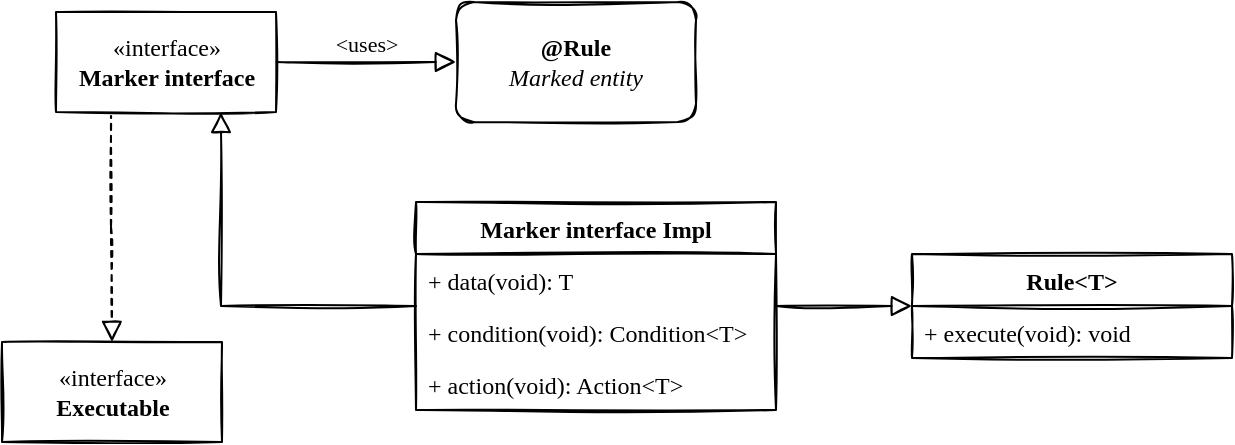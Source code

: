 <mxfile version="15.2.7" type="device"><diagram id="C5RBs43oDa-KdzZeNtuy" name="Page-1"><mxGraphModel dx="1220" dy="1183" grid="1" gridSize="10" guides="1" tooltips="1" connect="1" arrows="1" fold="1" page="1" pageScale="1" pageWidth="827" pageHeight="1169" math="0" shadow="0"><root><mxCell id="WIyWlLk6GJQsqaUBKTNV-0"/><mxCell id="WIyWlLk6GJQsqaUBKTNV-1" parent="WIyWlLk6GJQsqaUBKTNV-0"/><mxCell id="VbCvCDLeib02IfolnLH1-24" value="&lt;b&gt;@Rule&lt;/b&gt;&lt;br&gt;&lt;i&gt;Marked entity&lt;/i&gt;" style="rounded=1;whiteSpace=wrap;html=1;shadow=0;fontFamily=Comic Sans MS;sketch=1;" vertex="1" parent="WIyWlLk6GJQsqaUBKTNV-1"><mxGeometry x="330" y="60" width="120" height="60" as="geometry"/></mxCell><mxCell id="VbCvCDLeib02IfolnLH1-29" value="&amp;lt;uses&amp;gt;" style="edgeStyle=orthogonalEdgeStyle;rounded=0;sketch=1;orthogonalLoop=1;jettySize=auto;html=1;exitX=1;exitY=0.5;exitDx=0;exitDy=0;entryX=0;entryY=0.5;entryDx=0;entryDy=0;shadow=0;fontFamily=Comic Sans MS;endArrow=block;endFill=0;endSize=8;verticalAlign=bottom;align=center;" edge="1" parent="WIyWlLk6GJQsqaUBKTNV-1" source="VbCvCDLeib02IfolnLH1-26" target="VbCvCDLeib02IfolnLH1-24"><mxGeometry relative="1" as="geometry"/></mxCell><mxCell id="VbCvCDLeib02IfolnLH1-35" style="edgeStyle=orthogonalEdgeStyle;rounded=0;sketch=1;orthogonalLoop=1;jettySize=auto;html=1;exitX=0.25;exitY=1;exitDx=0;exitDy=0;shadow=0;fontFamily=Comic Sans MS;endArrow=block;endFill=0;endSize=8;align=left;verticalAlign=bottom;dashed=1;" edge="1" parent="WIyWlLk6GJQsqaUBKTNV-1" source="VbCvCDLeib02IfolnLH1-26" target="VbCvCDLeib02IfolnLH1-27"><mxGeometry relative="1" as="geometry"/></mxCell><mxCell id="VbCvCDLeib02IfolnLH1-26" value="«interface»&lt;br&gt;&lt;b&gt;Marker interface&lt;/b&gt;" style="html=1;shadow=0;fontFamily=Comic Sans MS;sketch=1;" vertex="1" parent="WIyWlLk6GJQsqaUBKTNV-1"><mxGeometry x="130" y="65" width="110" height="50" as="geometry"/></mxCell><mxCell id="VbCvCDLeib02IfolnLH1-27" value="«interface»&lt;br&gt;&lt;b&gt;Executable&lt;/b&gt;" style="html=1;shadow=0;fontFamily=Comic Sans MS;sketch=1;" vertex="1" parent="WIyWlLk6GJQsqaUBKTNV-1"><mxGeometry x="103" y="230" width="110" height="50" as="geometry"/></mxCell><mxCell id="VbCvCDLeib02IfolnLH1-44" style="edgeStyle=orthogonalEdgeStyle;rounded=0;sketch=1;orthogonalLoop=1;jettySize=auto;html=1;entryX=0.75;entryY=1;entryDx=0;entryDy=0;shadow=0;fontFamily=Comic Sans MS;endArrow=block;endFill=0;endSize=8;align=left;verticalAlign=bottom;" edge="1" parent="WIyWlLk6GJQsqaUBKTNV-1" source="VbCvCDLeib02IfolnLH1-30" target="VbCvCDLeib02IfolnLH1-26"><mxGeometry relative="1" as="geometry"/></mxCell><mxCell id="VbCvCDLeib02IfolnLH1-30" value="Marker interface Impl" style="swimlane;fontStyle=1;align=center;verticalAlign=top;childLayout=stackLayout;horizontal=1;startSize=26;horizontalStack=0;resizeParent=1;resizeParentMax=0;resizeLast=0;collapsible=1;marginBottom=0;shadow=0;fontFamily=Comic Sans MS;sketch=1;" vertex="1" parent="WIyWlLk6GJQsqaUBKTNV-1"><mxGeometry x="310" y="160" width="180" height="104" as="geometry"/></mxCell><mxCell id="VbCvCDLeib02IfolnLH1-33" value="+ data(void): T" style="text;strokeColor=none;fillColor=none;align=left;verticalAlign=top;spacingLeft=4;spacingRight=4;overflow=hidden;rotatable=0;points=[[0,0.5],[1,0.5]];portConstraint=eastwest;sketch=1;fontFamily=Comic Sans MS;" vertex="1" parent="VbCvCDLeib02IfolnLH1-30"><mxGeometry y="26" width="180" height="26" as="geometry"/></mxCell><mxCell id="VbCvCDLeib02IfolnLH1-41" value="+ condition(void): Condition&lt;T&gt;" style="text;strokeColor=none;fillColor=none;align=left;verticalAlign=top;spacingLeft=4;spacingRight=4;overflow=hidden;rotatable=0;points=[[0,0.5],[1,0.5]];portConstraint=eastwest;sketch=1;fontFamily=Comic Sans MS;" vertex="1" parent="VbCvCDLeib02IfolnLH1-30"><mxGeometry y="52" width="180" height="26" as="geometry"/></mxCell><mxCell id="VbCvCDLeib02IfolnLH1-42" value="+ action(void): Action&lt;T&gt;" style="text;strokeColor=none;fillColor=none;align=left;verticalAlign=top;spacingLeft=4;spacingRight=4;overflow=hidden;rotatable=0;points=[[0,0.5],[1,0.5]];portConstraint=eastwest;sketch=1;fontFamily=Comic Sans MS;" vertex="1" parent="VbCvCDLeib02IfolnLH1-30"><mxGeometry y="78" width="180" height="26" as="geometry"/></mxCell><mxCell id="VbCvCDLeib02IfolnLH1-36" value="Rule&lt;T&gt;" style="swimlane;fontStyle=1;align=center;verticalAlign=top;childLayout=stackLayout;horizontal=1;startSize=26;horizontalStack=0;resizeParent=1;resizeParentMax=0;resizeLast=0;collapsible=1;marginBottom=0;shadow=0;fontFamily=Comic Sans MS;sketch=1;" vertex="1" parent="WIyWlLk6GJQsqaUBKTNV-1"><mxGeometry x="558" y="186" width="160" height="52" as="geometry"/></mxCell><mxCell id="VbCvCDLeib02IfolnLH1-39" value="+ execute(void): void" style="text;strokeColor=none;fillColor=none;align=left;verticalAlign=top;spacingLeft=4;spacingRight=4;overflow=hidden;rotatable=0;points=[[0,0.5],[1,0.5]];portConstraint=eastwest;sketch=1;fontFamily=Comic Sans MS;" vertex="1" parent="VbCvCDLeib02IfolnLH1-36"><mxGeometry y="26" width="160" height="26" as="geometry"/></mxCell><mxCell id="VbCvCDLeib02IfolnLH1-40" style="edgeStyle=orthogonalEdgeStyle;rounded=0;sketch=1;orthogonalLoop=1;jettySize=auto;html=1;shadow=0;fontFamily=Comic Sans MS;endArrow=block;endFill=0;endSize=8;align=left;verticalAlign=bottom;" edge="1" parent="WIyWlLk6GJQsqaUBKTNV-1" source="VbCvCDLeib02IfolnLH1-30" target="VbCvCDLeib02IfolnLH1-36"><mxGeometry relative="1" as="geometry"><mxPoint x="470" y="199" as="sourcePoint"/><mxPoint x="558" y="212" as="targetPoint"/></mxGeometry></mxCell></root></mxGraphModel></diagram></mxfile>